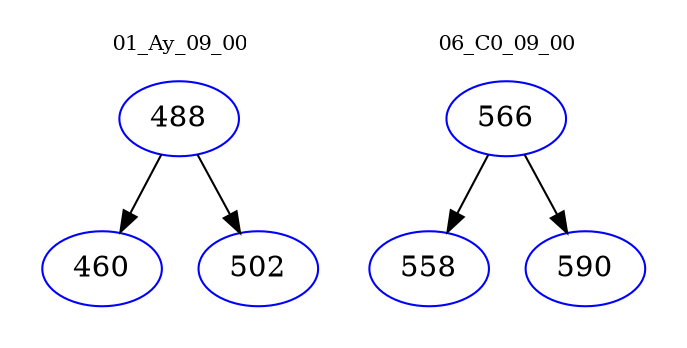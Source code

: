 digraph{
subgraph cluster_0 {
color = white
label = "01_Ay_09_00";
fontsize=10;
T0_488 [label="488", color="blue"]
T0_488 -> T0_460 [color="black"]
T0_460 [label="460", color="blue"]
T0_488 -> T0_502 [color="black"]
T0_502 [label="502", color="blue"]
}
subgraph cluster_1 {
color = white
label = "06_C0_09_00";
fontsize=10;
T1_566 [label="566", color="blue"]
T1_566 -> T1_558 [color="black"]
T1_558 [label="558", color="blue"]
T1_566 -> T1_590 [color="black"]
T1_590 [label="590", color="blue"]
}
}

